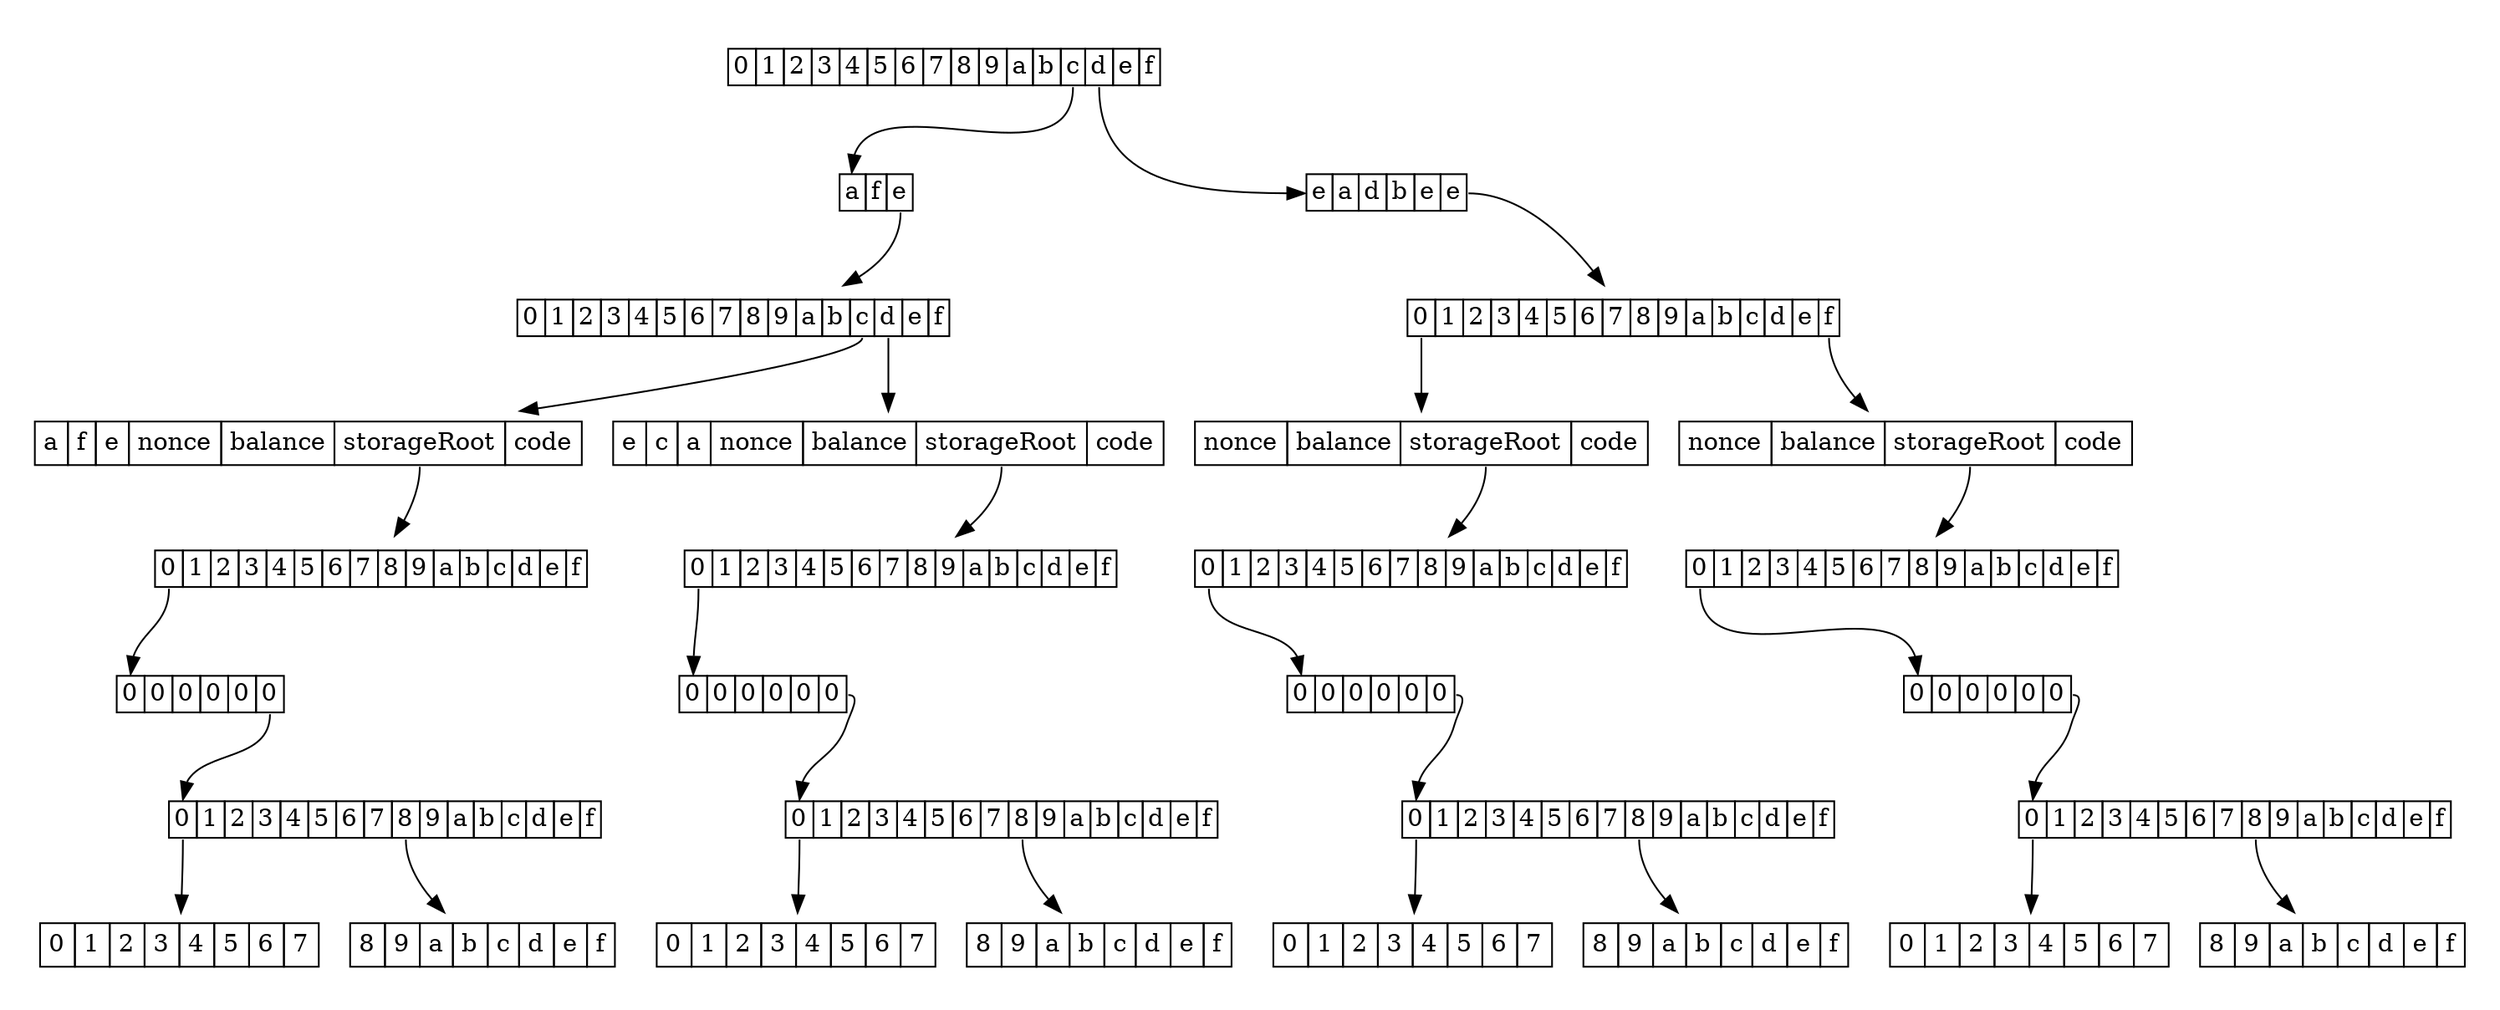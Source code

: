 digraph D {
	node [shape="box"];

    subgraph cluster_addresses {
        style=invis;

	    branch [shape=none,label=<<table border="0" cellborder="1" cellspacing="0"><tr><td port="0">0</td><td port="1">1</td><td port="2">2</td><td port="3">3</td><td port="4">4</td><td port="5">5</td><td port="6">6</td><td port="7">7</td><td port="8">8</td><td port="9">9</td><td port="10">a</td><td port="11">b</td><td port="12">c</td><td port="13">d</td><td port="14">e</td><td port="15">f</td></tr></table>>]
	    branch0c0a0f0e [shape=none,label=<<table border="0" cellborder="1" cellspacing="0"><tr><td port="0">0</td><td port="1">1</td><td port="2">2</td><td port="3">3</td><td port="4">4</td><td port="5">5</td><td port="6">6</td><td port="7">7</td><td port="8">8</td><td port="9">9</td><td port="10">a</td><td port="11">b</td><td port="12">c</td><td port="13">d</td><td port="14">e</td><td port="15">f</td></tr></table>>]
	    leaf0c0a0f0e0c [shape=none,margin=0,label=<<table border="0" cellborder="1" cellspacing="0" cellpadding="4"><tr><td port="0">a</td><td port="1">f</td><td port="2">e</td><td>nonce</td><td>balance</td><td port="sr">storageRoot</td><td>code</td></tr></table>>]
	    leaf0c0a0f0e0d [shape=none,margin=0,label=<<table border="0" cellborder="1" cellspacing="0" cellpadding="4"><tr><td port="0">e</td><td port="1">c</td><td port="2">a</td><td>nonce</td><td>balance</td><td port="sr">storageRoot</td><td>code</td></tr></table>>]
	    extension0c [shape=none,label=<<table border="0" cellspacing="0" cellborder="1"><tr><td port="0">a</td><td port="1">f</td><td port="2">e</td></tr></table>>]
	    branch0d0e0a0d0b0e0e [shape=none,label=<<table border="0" cellborder="1" cellspacing="0"><tr><td port="0">0</td><td port="1">1</td><td port="2">2</td><td port="3">3</td><td port="4">4</td><td port="5">5</td><td port="6">6</td><td port="7">7</td><td port="8">8</td><td port="9">9</td><td port="10">a</td><td port="11">b</td><td port="12">c</td><td port="13">d</td><td port="14">e</td><td port="15">f</td></tr></table>>]
	    leaf0d0e0a0d0b0e0e00 [shape=none,margin=0,label=<<table border="0" cellborder="1" cellspacing="0" cellpadding="4"><tr><td>nonce</td><td>balance</td><td port="sr">storageRoot</td><td>code</td></tr></table>>]
	    leaf0d0e0a0d0b0e0e0f [shape=none,margin=0,label=<<table border="0" cellborder="1" cellspacing="0" cellpadding="4"><tr><td>nonce</td><td>balance</td><td port="sr">storageRoot</td><td>code</td></tr></table>>]
	    extension0d [shape=none,label=<<table border="0" cellspacing="0" cellborder="1"><tr><td port="0">e</td><td port="1">a</td><td port="2">d</td><td port="3">b</td><td port="4">e</td><td port="5">e</td></tr></table>>]

	    extension0c:2 -> branch0c0a0f0e
	    branch0c0a0f0e:12 -> leaf0c0a0f0e0c
    	branch0c0a0f0e:13 -> leaf0c0a0f0e0d
	    branch:12 -> extension0c:0
	    extension0d:5 -> branch0d0e0a0d0b0e0e
	    branch0d0e0a0d0b0e0e:0 -> leaf0d0e0a0d0b0e0e00
	    branch0d0e0a0d0b0e0e:15 -> leaf0d0e0a0d0b0e0e0f
	    branch:13 -> extension0d:0
        leaf0c0a0f0e0c:sr -> s0branch 
        leaf0c0a0f0e0d:sr -> sbranch 
        leaf0d0e0a0d0b0e0e00:sr -> s2branch
        leaf0d0e0a0d0b0e0e0f:sr -> s1branch
    }

    subgraph cluster_storage0 {
        style=invis;
	        s0branch [shape=none,label=<<table border="0" cellborder="1" cellspacing="0"><tr><td port="0">0</td><td port="1">1</td><td port="2">2</td><td port="3">3</td><td port="4">4</td><td port="5">5</td><td port="6">6</td><td port="7">7</td><td port="8">8</td><td port="9">9</td><td port="10">a</td><td port="11">b</td><td port="12">c</td><td port="13">d</td><td port="14">e</td><td port="15">f</td></tr></table>>]
    	s0branch0000000 [shape=none,label=<<table border="0" cellborder="1" cellspacing="0"><tr><td port="0">0</td><td port="1">1</td><td port="2">2</td><td port="3">3</td><td port="4">4</td><td port="5">5</td><td port="6">6</td><td port="7">7</td><td port="8">8</td><td port="9">9</td><td port="10">a</td><td port="11">b</td><td port="12">c</td><td port="13">d</td><td port="14">e</td><td port="15">f</td></tr></table>>]
	    s0leaf00000000 [shape=none,margin=0,label=<<table border="0" cellborder="1" cellspacing="0" cellpadding="4"><tr><td port="0">0</td><td port="1">1</td><td port="2">2</td><td port="0">3</td><td port="1">4</td><td port="2">5</td><td port="0">6</td><td port="1">7</td></tr></table>>]
    	s0leaf00000008 [shape=none,margin=0,label=<<table border="0" cellborder="1" cellspacing="0" cellpadding="4"><tr><td port="0">8</td><td port="1">9</td><td port="2">a</td><td port="0">b</td><td port="1">c</td><td port="2">d</td><td port="0">e</td><td port="1">f</td></tr></table>>]
	    s0extension0 [shape=none,label=<<table border="0" cellspacing="0" cellborder="1"><tr><td port="0">0</td><td port="1">0</td><td port="2">0</td><td port="3">0</td><td port="4">0</td><td port="5">0</td></tr></table>>]

        s0branch:0 -> s0extension0:0
        s0extension0:5 -> s0branch0000000:0
        s0branch0000000:0 -> s0leaf00000000
        s0branch0000000:8 -> s0leaf00000008
    }
    subgraph cluster_storage1 {
        style=invis;
	        s1branch [shape=none,label=<<table border="0" cellborder="1" cellspacing="0"><tr><td port="0">0</td><td port="1">1</td><td port="2">2</td><td port="3">3</td><td port="4">4</td><td port="5">5</td><td port="6">6</td><td port="7">7</td><td port="8">8</td><td port="9">9</td><td port="10">a</td><td port="11">b</td><td port="12">c</td><td port="13">d</td><td port="14">e</td><td port="15">f</td></tr></table>>]
    	s1branch0000000 [shape=none,label=<<table border="0" cellborder="1" cellspacing="0"><tr><td port="0">0</td><td port="1">1</td><td port="2">2</td><td port="3">3</td><td port="4">4</td><td port="5">5</td><td port="6">6</td><td port="7">7</td><td port="8">8</td><td port="9">9</td><td port="10">a</td><td port="11">b</td><td port="12">c</td><td port="13">d</td><td port="14">e</td><td port="15">f</td></tr></table>>]
	    s1leaf00000000 [shape=none,margin=0,label=<<table border="0" cellborder="1" cellspacing="0" cellpadding="4"><tr><td port="0">0</td><td port="1">1</td><td port="2">2</td><td port="0">3</td><td port="1">4</td><td port="2">5</td><td port="0">6</td><td port="1">7</td></tr></table>>]
    	s1leaf00000008 [shape=none,margin=0,label=<<table border="0" cellborder="1" cellspacing="0" cellpadding="4"><tr><td port="0">8</td><td port="1">9</td><td port="2">a</td><td port="0">b</td><td port="1">c</td><td port="2">d</td><td port="0">e</td><td port="1">f</td></tr></table>>]
	    s1extension0 [shape=none,label=<<table border="0" cellspacing="0" cellborder="1"><tr><td port="0">0</td><td port="1">0</td><td port="2">0</td><td port="3">0</td><td port="4">0</td><td port="5">0</td></tr></table>>]

        s1branch:0 -> s1extension0:0
        s1extension0:5 -> s1branch0000000:0
        s1branch0000000:0 -> s1leaf00000000
        s1branch0000000:8 -> s1leaf00000008
    }
    subgraph cluster_storage2 {
        style=invis;
	        s2branch [shape=none,label=<<table border="0" cellborder="1" cellspacing="0"><tr><td port="0">0</td><td port="1">1</td><td port="2">2</td><td port="3">3</td><td port="4">4</td><td port="5">5</td><td port="6">6</td><td port="7">7</td><td port="8">8</td><td port="9">9</td><td port="10">a</td><td port="11">b</td><td port="12">c</td><td port="13">d</td><td port="14">e</td><td port="15">f</td></tr></table>>]
    	s2branch0000000 [shape=none,label=<<table border="0" cellborder="1" cellspacing="0"><tr><td port="0">0</td><td port="1">1</td><td port="2">2</td><td port="3">3</td><td port="4">4</td><td port="5">5</td><td port="6">6</td><td port="7">7</td><td port="8">8</td><td port="9">9</td><td port="10">a</td><td port="11">b</td><td port="12">c</td><td port="13">d</td><td port="14">e</td><td port="15">f</td></tr></table>>]
	    s2leaf00000000 [shape=none,margin=0,label=<<table border="0" cellborder="1" cellspacing="0" cellpadding="4"><tr><td port="0">0</td><td port="1">1</td><td port="2">2</td><td port="0">3</td><td port="1">4</td><td port="2">5</td><td port="0">6</td><td port="1">7</td></tr></table>>]
    	s2leaf00000008 [shape=none,margin=0,label=<<table border="0" cellborder="1" cellspacing="0" cellpadding="4"><tr><td port="0">8</td><td port="1">9</td><td port="2">a</td><td port="0">b</td><td port="1">c</td><td port="2">d</td><td port="0">e</td><td port="1">f</td></tr></table>>]
	    s2extension0 [shape=none,label=<<table border="0" cellspacing="0" cellborder="1"><tr><td port="0">0</td><td port="1">0</td><td port="2">0</td><td port="3">0</td><td port="4">0</td><td port="5">0</td></tr></table>>]

        s2branch:0 -> s2extension0:0
        s2extension0:5 -> s2branch0000000:0
        s2branch0000000:0 -> s2leaf00000000
        s2branch0000000:8 -> s2leaf00000008
    }
    subgraph cluster_storage {
        style=invis;
	        sbranch [shape=none,label=<<table border="0" cellborder="1" cellspacing="0"><tr><td port="0">0</td><td port="1">1</td><td port="2">2</td><td port="3">3</td><td port="4">4</td><td port="5">5</td><td port="6">6</td><td port="7">7</td><td port="8">8</td><td port="9">9</td><td port="10">a</td><td port="11">b</td><td port="12">c</td><td port="13">d</td><td port="14">e</td><td port="15">f</td></tr></table>>]
    	sbranch0000000 [shape=none,label=<<table border="0" cellborder="1" cellspacing="0"><tr><td port="0">0</td><td port="1">1</td><td port="2">2</td><td port="3">3</td><td port="4">4</td><td port="5">5</td><td port="6">6</td><td port="7">7</td><td port="8">8</td><td port="9">9</td><td port="10">a</td><td port="11">b</td><td port="12">c</td><td port="13">d</td><td port="14">e</td><td port="15">f</td></tr></table>>]
	    sleaf00000000 [shape=none,margin=0,label=<<table border="0" cellborder="1" cellspacing="0" cellpadding="4"><tr><td port="0">0</td><td port="1">1</td><td port="2">2</td><td port="0">3</td><td port="1">4</td><td port="2">5</td><td port="0">6</td><td port="1">7</td></tr></table>>]
    	sleaf00000008 [shape=none,margin=0,label=<<table border="0" cellborder="1" cellspacing="0" cellpadding="4"><tr><td port="0">8</td><td port="1">9</td><td port="2">a</td><td port="0">b</td><td port="1">c</td><td port="2">d</td><td port="0">e</td><td port="1">f</td></tr></table>>]
	    sextension0 [shape=none,label=<<table border="0" cellspacing="0" cellborder="1"><tr><td port="0">0</td><td port="1">0</td><td port="2">0</td><td port="3">0</td><td port="4">0</td><td port="5">0</td></tr></table>>]

        sbranch:0 -> sextension0:0
        sextension0:5 -> sbranch0000000:0
        sbranch0000000:0 -> sleaf00000000
        sbranch0000000:8 -> sleaf00000008
    }
}
